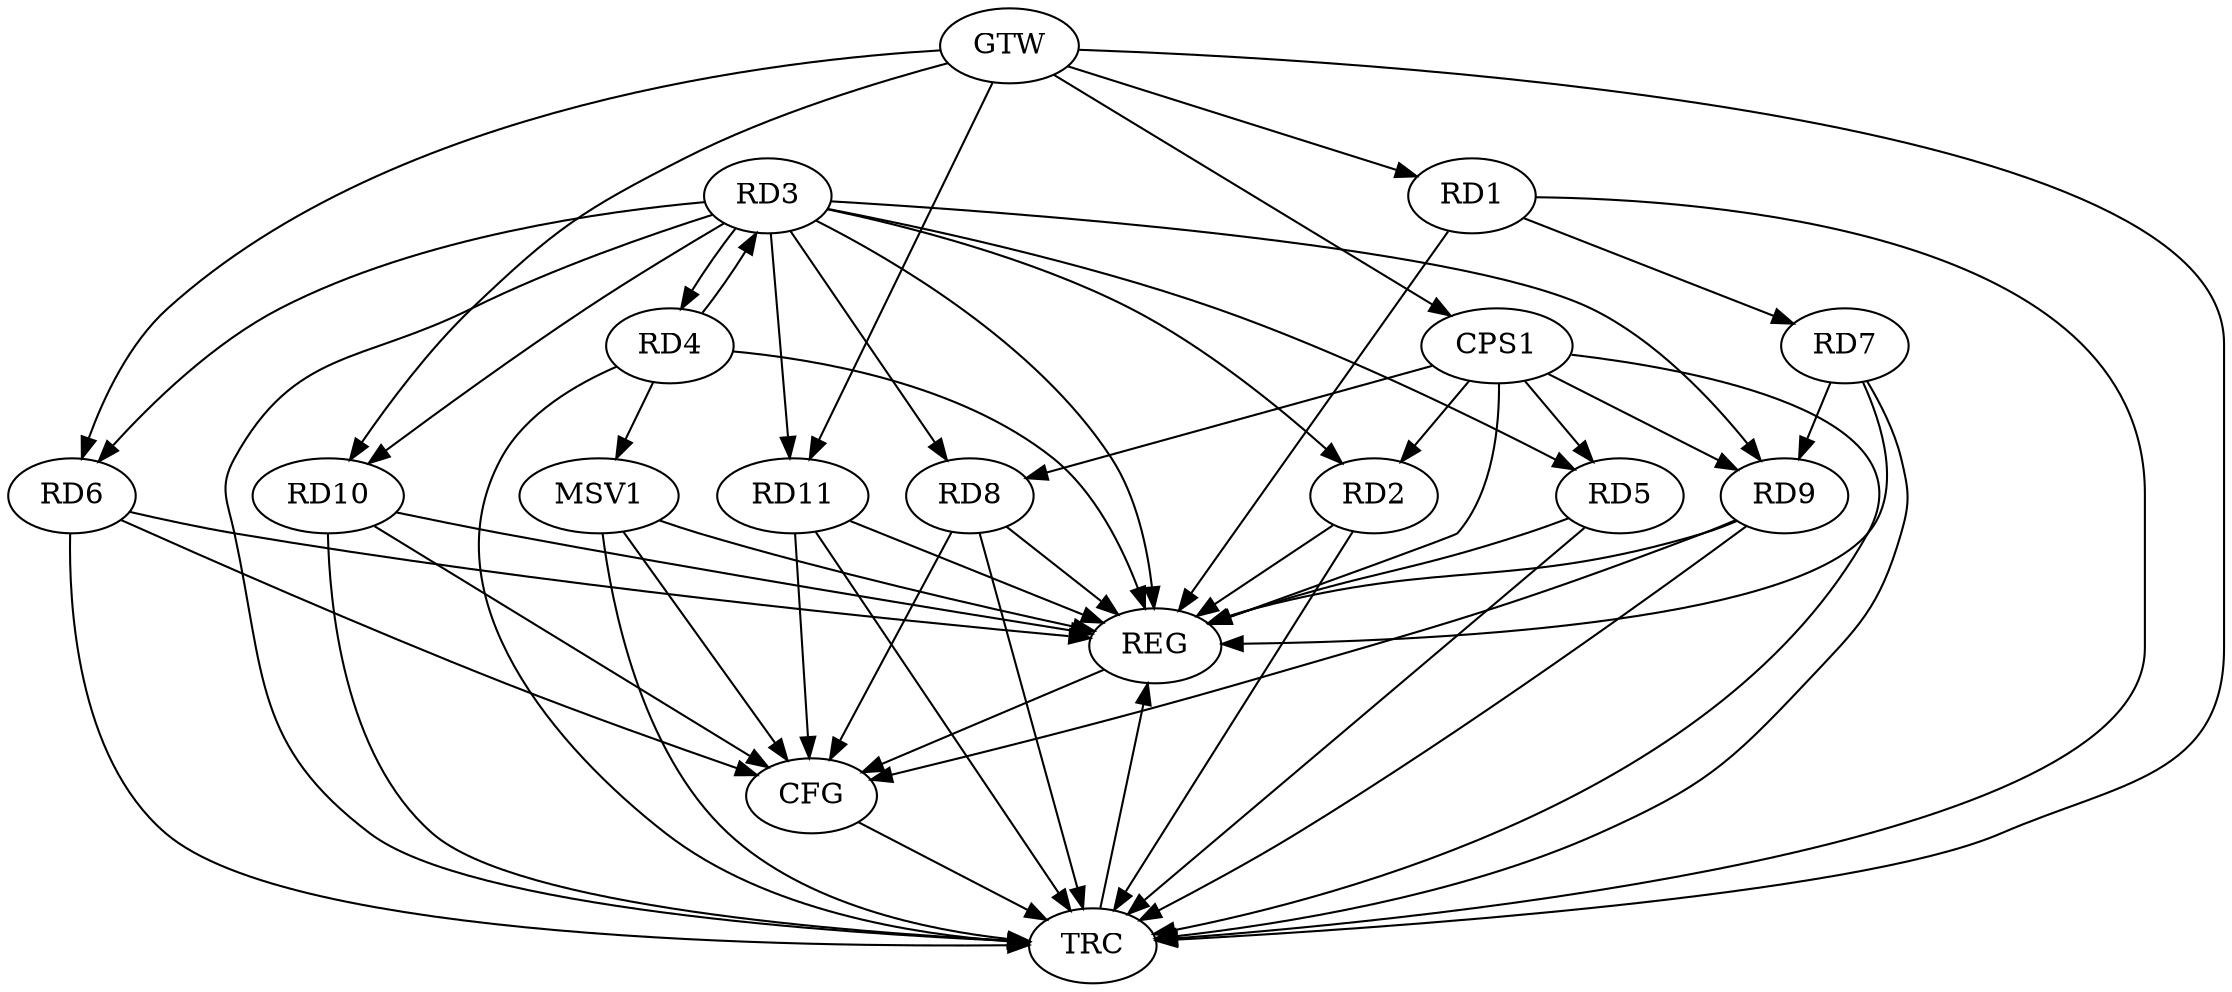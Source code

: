 strict digraph G {
  RD1 [ label="RD1" ];
  RD2 [ label="RD2" ];
  RD3 [ label="RD3" ];
  RD4 [ label="RD4" ];
  RD5 [ label="RD5" ];
  RD6 [ label="RD6" ];
  RD7 [ label="RD7" ];
  RD8 [ label="RD8" ];
  RD9 [ label="RD9" ];
  RD10 [ label="RD10" ];
  RD11 [ label="RD11" ];
  CPS1 [ label="CPS1" ];
  GTW [ label="GTW" ];
  REG [ label="REG" ];
  CFG [ label="CFG" ];
  TRC [ label="TRC" ];
  MSV1 [ label="MSV1" ];
  RD1 -> RD7;
  RD4 -> RD3;
  RD3 -> RD5;
  RD3 -> RD8;
  RD7 -> RD9;
  CPS1 -> RD2;
  CPS1 -> RD5;
  CPS1 -> RD8;
  CPS1 -> RD9;
  GTW -> RD1;
  GTW -> RD6;
  GTW -> RD10;
  GTW -> RD11;
  GTW -> CPS1;
  RD1 -> REG;
  RD2 -> REG;
  RD3 -> REG;
  RD4 -> REG;
  RD5 -> REG;
  RD6 -> REG;
  RD7 -> REG;
  RD8 -> REG;
  RD9 -> REG;
  RD10 -> REG;
  RD11 -> REG;
  CPS1 -> REG;
  RD6 -> CFG;
  RD10 -> CFG;
  RD8 -> CFG;
  RD9 -> CFG;
  RD11 -> CFG;
  REG -> CFG;
  RD1 -> TRC;
  RD2 -> TRC;
  RD3 -> TRC;
  RD4 -> TRC;
  RD5 -> TRC;
  RD6 -> TRC;
  RD7 -> TRC;
  RD8 -> TRC;
  RD9 -> TRC;
  RD10 -> TRC;
  RD11 -> TRC;
  CPS1 -> TRC;
  GTW -> TRC;
  CFG -> TRC;
  TRC -> REG;
  RD3 -> RD9;
  RD3 -> RD11;
  RD3 -> RD2;
  RD3 -> RD4;
  RD3 -> RD10;
  RD3 -> RD6;
  RD4 -> MSV1;
  MSV1 -> REG;
  MSV1 -> TRC;
  MSV1 -> CFG;
}

